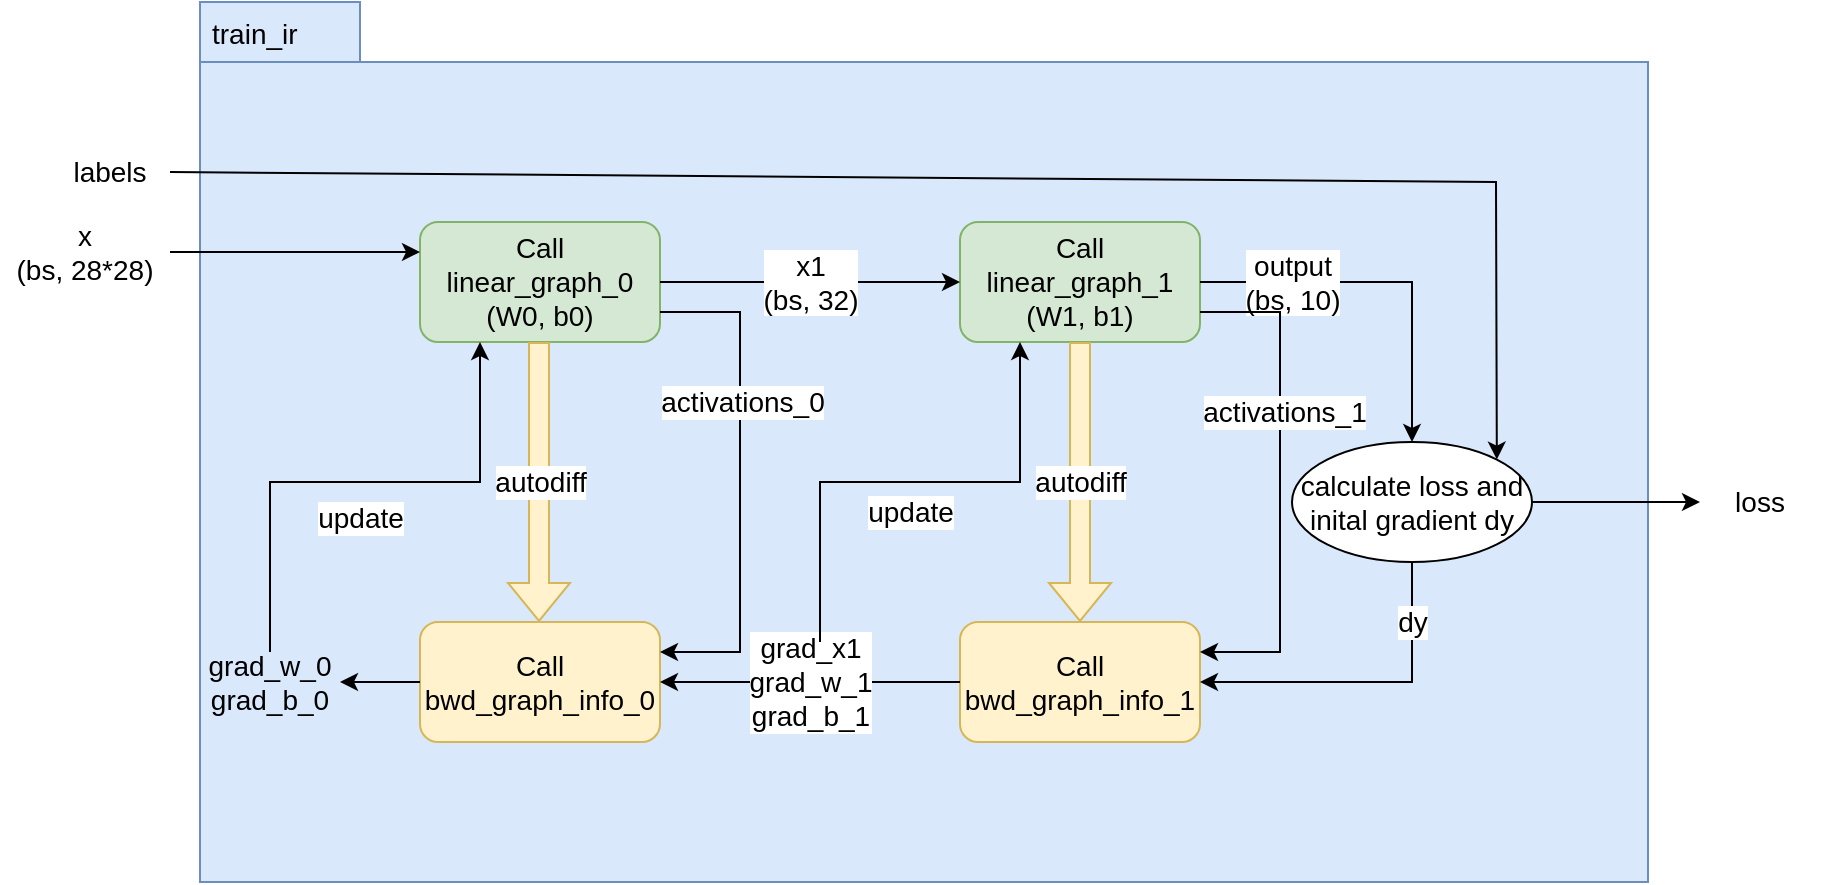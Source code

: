 <mxfile version="17.1.2" type="device"><diagram id="DXyVcbwKb3YMB4U0T4iA" name="Page-1"><mxGraphModel dx="1760" dy="1155" grid="1" gridSize="10" guides="1" tooltips="1" connect="1" arrows="1" fold="1" page="1" pageScale="1" pageWidth="827" pageHeight="1169" math="0" shadow="0"><root><mxCell id="0"/><mxCell id="1" parent="0"/><mxCell id="2idif6WWABexUHuJ_ZmJ-27" value="" style="rounded=0;whiteSpace=wrap;html=1;fontSize=14;fillColor=#dae8fc;strokeColor=#6c8ebf;" vertex="1" parent="1"><mxGeometry x="10" y="50" width="724" height="410" as="geometry"/></mxCell><mxCell id="2idif6WWABexUHuJ_ZmJ-1" value="&lt;div style=&quot;font-size: 14px;&quot;&gt;Call&lt;br style=&quot;font-size: 14px;&quot;&gt;&lt;/div&gt;&lt;div style=&quot;font-size: 14px;&quot;&gt;linear_graph_0&lt;/div&gt;&lt;div style=&quot;font-size: 14px;&quot;&gt;(W0, b0)&lt;br style=&quot;font-size: 14px;&quot;&gt;&lt;/div&gt;" style="rounded=1;whiteSpace=wrap;html=1;fillColor=#d5e8d4;strokeColor=#82b366;fontSize=14;" vertex="1" parent="1"><mxGeometry x="120" y="130" width="120" height="60" as="geometry"/></mxCell><mxCell id="2idif6WWABexUHuJ_ZmJ-3" value="" style="edgeStyle=orthogonalEdgeStyle;rounded=0;orthogonalLoop=1;jettySize=auto;html=1;entryX=0;entryY=0.25;entryDx=0;entryDy=0;fontSize=14;" edge="1" parent="1" source="2idif6WWABexUHuJ_ZmJ-2" target="2idif6WWABexUHuJ_ZmJ-1"><mxGeometry relative="1" as="geometry"/></mxCell><mxCell id="2idif6WWABexUHuJ_ZmJ-2" value="&lt;div style=&quot;font-size: 14px;&quot;&gt;x&lt;/div&gt;&lt;div style=&quot;font-size: 14px;&quot;&gt;(bs, 28*28)&lt;br style=&quot;font-size: 14px;&quot;&gt;&lt;/div&gt;" style="text;html=1;strokeColor=none;fillColor=none;align=center;verticalAlign=middle;whiteSpace=wrap;rounded=0;fontSize=14;" vertex="1" parent="1"><mxGeometry x="-90" y="130" width="85" height="30" as="geometry"/></mxCell><mxCell id="2idif6WWABexUHuJ_ZmJ-4" value="&lt;div style=&quot;font-size: 14px;&quot;&gt;Call&lt;br style=&quot;font-size: 14px;&quot;&gt;&lt;/div&gt;&lt;div style=&quot;font-size: 14px;&quot;&gt;linear_graph_1&lt;/div&gt;&lt;div style=&quot;font-size: 14px;&quot;&gt;(W1, b1)&lt;br style=&quot;font-size: 14px;&quot;&gt;&lt;/div&gt;" style="rounded=1;whiteSpace=wrap;html=1;fillColor=#d5e8d4;strokeColor=#82b366;fontSize=14;" vertex="1" parent="1"><mxGeometry x="390" y="130" width="120" height="60" as="geometry"/></mxCell><mxCell id="2idif6WWABexUHuJ_ZmJ-47" value="" style="edgeStyle=orthogonalEdgeStyle;rounded=0;orthogonalLoop=1;jettySize=auto;html=1;fontSize=14;" edge="1" parent="1" source="2idif6WWABexUHuJ_ZmJ-8" target="2idif6WWABexUHuJ_ZmJ-46"><mxGeometry relative="1" as="geometry"/></mxCell><mxCell id="2idif6WWABexUHuJ_ZmJ-8" value="calculate loss and inital gradient dy" style="ellipse;whiteSpace=wrap;html=1;fontSize=14;" vertex="1" parent="1"><mxGeometry x="556" y="240" width="120" height="60" as="geometry"/></mxCell><mxCell id="2idif6WWABexUHuJ_ZmJ-11" value="&lt;div style=&quot;font-size: 14px;&quot;&gt;Call&lt;br style=&quot;font-size: 14px;&quot;&gt;&lt;/div&gt;&lt;div style=&quot;font-size: 14px;&quot;&gt;bwd_graph_info_1&lt;/div&gt;" style="rounded=1;whiteSpace=wrap;html=1;fillColor=#fff2cc;strokeColor=#d6b656;fontSize=14;" vertex="1" parent="1"><mxGeometry x="390" y="330" width="120" height="60" as="geometry"/></mxCell><mxCell id="2idif6WWABexUHuJ_ZmJ-13" value="" style="endArrow=classic;html=1;rounded=0;exitX=0.5;exitY=1;exitDx=0;exitDy=0;entryX=1;entryY=0.5;entryDx=0;entryDy=0;fontSize=14;" edge="1" parent="1" source="2idif6WWABexUHuJ_ZmJ-8" target="2idif6WWABexUHuJ_ZmJ-11"><mxGeometry relative="1" as="geometry"><mxPoint x="590" y="360" as="sourcePoint"/><mxPoint x="690" y="360" as="targetPoint"/><Array as="points"><mxPoint x="616" y="360"/></Array></mxGeometry></mxCell><mxCell id="2idif6WWABexUHuJ_ZmJ-14" value="dy" style="edgeLabel;resizable=0;html=1;align=center;verticalAlign=middle;fontSize=14;" connectable="0" vertex="1" parent="2idif6WWABexUHuJ_ZmJ-13"><mxGeometry relative="1" as="geometry"><mxPoint x="23" y="-30" as="offset"/></mxGeometry></mxCell><mxCell id="2idif6WWABexUHuJ_ZmJ-15" value="" style="endArrow=classic;html=1;rounded=0;exitX=1;exitY=0.5;exitDx=0;exitDy=0;entryX=0.5;entryY=0;entryDx=0;entryDy=0;fontSize=14;" edge="1" parent="1" source="2idif6WWABexUHuJ_ZmJ-4" target="2idif6WWABexUHuJ_ZmJ-8"><mxGeometry relative="1" as="geometry"><mxPoint x="626" y="310" as="sourcePoint"/><mxPoint x="520" y="380" as="targetPoint"/><Array as="points"><mxPoint x="616" y="160"/></Array></mxGeometry></mxCell><mxCell id="2idif6WWABexUHuJ_ZmJ-16" value="&lt;div style=&quot;font-size: 14px;&quot;&gt;output&lt;/div&gt;&lt;div style=&quot;font-size: 14px;&quot;&gt;(bs, 10)&lt;/div&gt;" style="edgeLabel;resizable=0;html=1;align=center;verticalAlign=middle;fontSize=14;" connectable="0" vertex="1" parent="2idif6WWABexUHuJ_ZmJ-15"><mxGeometry relative="1" as="geometry"><mxPoint x="-47" as="offset"/></mxGeometry></mxCell><mxCell id="2idif6WWABexUHuJ_ZmJ-17" value="&lt;div style=&quot;font-size: 14px;&quot;&gt;Call&lt;br style=&quot;font-size: 14px;&quot;&gt;&lt;/div&gt;&lt;div style=&quot;font-size: 14px;&quot;&gt;bwd_graph_info_0&lt;/div&gt;" style="rounded=1;whiteSpace=wrap;html=1;fillColor=#fff2cc;strokeColor=#d6b656;fontSize=14;" vertex="1" parent="1"><mxGeometry x="120" y="330" width="120" height="60" as="geometry"/></mxCell><mxCell id="2idif6WWABexUHuJ_ZmJ-18" value="" style="endArrow=classic;html=1;rounded=0;entryX=0;entryY=0.5;entryDx=0;entryDy=0;exitX=1;exitY=0.5;exitDx=0;exitDy=0;fontSize=14;" edge="1" parent="1" source="2idif6WWABexUHuJ_ZmJ-1" target="2idif6WWABexUHuJ_ZmJ-4"><mxGeometry relative="1" as="geometry"><mxPoint x="270" y="175" as="sourcePoint"/><mxPoint x="370" y="175" as="targetPoint"/></mxGeometry></mxCell><mxCell id="2idif6WWABexUHuJ_ZmJ-19" value="&lt;div style=&quot;font-size: 14px;&quot;&gt;x1&lt;/div&gt;(bs, 32)" style="edgeLabel;resizable=0;html=1;align=center;verticalAlign=middle;fontSize=14;" connectable="0" vertex="1" parent="2idif6WWABexUHuJ_ZmJ-18"><mxGeometry relative="1" as="geometry"/></mxCell><mxCell id="2idif6WWABexUHuJ_ZmJ-20" value="" style="endArrow=classic;html=1;rounded=0;exitX=0;exitY=0.5;exitDx=0;exitDy=0;fontSize=14;" edge="1" parent="1" source="2idif6WWABexUHuJ_ZmJ-11" target="2idif6WWABexUHuJ_ZmJ-17"><mxGeometry relative="1" as="geometry"><mxPoint x="310" y="280" as="sourcePoint"/><mxPoint x="410" y="280" as="targetPoint"/></mxGeometry></mxCell><mxCell id="2idif6WWABexUHuJ_ZmJ-21" value="&lt;div style=&quot;font-size: 14px;&quot;&gt;grad_x1&lt;/div&gt;&lt;div style=&quot;font-size: 14px;&quot;&gt;grad_w_1&lt;/div&gt;&lt;div style=&quot;font-size: 14px;&quot;&gt;grad_b_1&lt;br style=&quot;font-size: 14px;&quot;&gt;&lt;/div&gt;" style="edgeLabel;resizable=0;html=1;align=center;verticalAlign=middle;fontSize=14;" connectable="0" vertex="1" parent="2idif6WWABexUHuJ_ZmJ-20"><mxGeometry relative="1" as="geometry"/></mxCell><mxCell id="2idif6WWABexUHuJ_ZmJ-22" value="&lt;div style=&quot;font-size: 14px&quot;&gt;grad_w_0&lt;/div&gt;&lt;div style=&quot;font-size: 14px&quot;&gt;grad_b_0&lt;br style=&quot;font-size: 14px&quot;&gt;&lt;/div&gt;" style="text;html=1;strokeColor=none;fillColor=none;align=center;verticalAlign=middle;whiteSpace=wrap;rounded=0;fontSize=14;" vertex="1" parent="1"><mxGeometry x="10" y="345" width="70" height="30" as="geometry"/></mxCell><mxCell id="2idif6WWABexUHuJ_ZmJ-23" value="" style="endArrow=classic;html=1;rounded=0;exitX=0;exitY=0.5;exitDx=0;exitDy=0;entryX=1;entryY=0.5;entryDx=0;entryDy=0;fontSize=14;" edge="1" parent="1" source="2idif6WWABexUHuJ_ZmJ-17" target="2idif6WWABexUHuJ_ZmJ-22"><mxGeometry width="50" height="50" relative="1" as="geometry"><mxPoint x="330" y="300" as="sourcePoint"/><mxPoint x="380" y="250" as="targetPoint"/></mxGeometry></mxCell><mxCell id="2idif6WWABexUHuJ_ZmJ-28" value="" style="endArrow=classic;html=1;rounded=0;exitX=0.5;exitY=0;exitDx=0;exitDy=0;entryX=0.25;entryY=1;entryDx=0;entryDy=0;fontSize=14;" edge="1" parent="1" source="2idif6WWABexUHuJ_ZmJ-22" target="2idif6WWABexUHuJ_ZmJ-1"><mxGeometry relative="1" as="geometry"><mxPoint x="300" y="480" as="sourcePoint"/><mxPoint x="460" y="480" as="targetPoint"/><Array as="points"><mxPoint x="45" y="260"/><mxPoint x="150" y="260"/></Array></mxGeometry></mxCell><mxCell id="2idif6WWABexUHuJ_ZmJ-29" value="update" style="edgeLabel;resizable=0;html=1;align=center;verticalAlign=middle;fontSize=14;" connectable="0" vertex="1" parent="2idif6WWABexUHuJ_ZmJ-28"><mxGeometry relative="1" as="geometry"><mxPoint y="18" as="offset"/></mxGeometry></mxCell><mxCell id="2idif6WWABexUHuJ_ZmJ-32" value="train_ir" style="text;align=left;verticalAlign=middle;spacingLeft=4;spacingRight=4;overflow=hidden;points=[[0,0.5],[1,0.5]];portConstraint=eastwest;rotatable=0;fillColor=#dae8fc;strokeColor=#6c8ebf;fontSize=14;" vertex="1" parent="1"><mxGeometry x="10" y="20" width="80" height="30" as="geometry"/></mxCell><mxCell id="2idif6WWABexUHuJ_ZmJ-33" value="" style="endArrow=classic;html=1;rounded=0;entryX=1;entryY=0;entryDx=0;entryDy=0;exitX=1;exitY=0.5;exitDx=0;exitDy=0;fontSize=14;" edge="1" parent="1" source="2idif6WWABexUHuJ_ZmJ-34" target="2idif6WWABexUHuJ_ZmJ-8"><mxGeometry width="50" height="50" relative="1" as="geometry"><mxPoint x="-10" y="170" as="sourcePoint"/><mxPoint x="400" y="450" as="targetPoint"/><Array as="points"><mxPoint x="658" y="110"/></Array></mxGeometry></mxCell><mxCell id="2idif6WWABexUHuJ_ZmJ-34" value="labels" style="text;html=1;strokeColor=none;fillColor=none;align=center;verticalAlign=middle;whiteSpace=wrap;rounded=0;fontSize=14;" vertex="1" parent="1"><mxGeometry x="-65" y="90" width="60" height="30" as="geometry"/></mxCell><mxCell id="2idif6WWABexUHuJ_ZmJ-36" value="" style="endArrow=classic;html=1;rounded=0;entryX=0.25;entryY=1;entryDx=0;entryDy=0;fontSize=14;" edge="1" parent="1" target="2idif6WWABexUHuJ_ZmJ-4"><mxGeometry relative="1" as="geometry"><mxPoint x="320" y="340" as="sourcePoint"/><mxPoint x="430" y="480" as="targetPoint"/><Array as="points"><mxPoint x="320" y="260"/><mxPoint x="420" y="260"/></Array></mxGeometry></mxCell><mxCell id="2idif6WWABexUHuJ_ZmJ-37" value="update" style="edgeLabel;resizable=0;html=1;align=center;verticalAlign=middle;fontSize=14;" connectable="0" vertex="1" parent="2idif6WWABexUHuJ_ZmJ-36"><mxGeometry relative="1" as="geometry"><mxPoint y="15" as="offset"/></mxGeometry></mxCell><mxCell id="2idif6WWABexUHuJ_ZmJ-39" value="" style="endArrow=classic;html=1;rounded=0;exitX=0.5;exitY=1;exitDx=0;exitDy=0;shape=flexArrow;fillColor=#fff2cc;strokeColor=#d6b656;fontSize=14;" edge="1" parent="1" source="2idif6WWABexUHuJ_ZmJ-4"><mxGeometry relative="1" as="geometry"><mxPoint x="330" y="480" as="sourcePoint"/><mxPoint x="450" y="330" as="targetPoint"/></mxGeometry></mxCell><mxCell id="2idif6WWABexUHuJ_ZmJ-40" value="autodiff" style="edgeLabel;resizable=0;html=1;align=center;verticalAlign=middle;fontSize=14;" connectable="0" vertex="1" parent="2idif6WWABexUHuJ_ZmJ-39"><mxGeometry relative="1" as="geometry"/></mxCell><mxCell id="2idif6WWABexUHuJ_ZmJ-41" value="" style="endArrow=classic;html=1;rounded=0;exitX=0.5;exitY=1;exitDx=0;exitDy=0;shape=flexArrow;fillColor=#fff2cc;strokeColor=#d6b656;fontSize=14;" edge="1" parent="1"><mxGeometry relative="1" as="geometry"><mxPoint x="179.5" y="190" as="sourcePoint"/><mxPoint x="179.5" y="330" as="targetPoint"/></mxGeometry></mxCell><mxCell id="2idif6WWABexUHuJ_ZmJ-42" value="autodiff" style="edgeLabel;resizable=0;html=1;align=center;verticalAlign=middle;fontSize=14;" connectable="0" vertex="1" parent="2idif6WWABexUHuJ_ZmJ-41"><mxGeometry relative="1" as="geometry"/></mxCell><mxCell id="2idif6WWABexUHuJ_ZmJ-46" value="loss" style="text;html=1;strokeColor=none;fillColor=none;align=center;verticalAlign=middle;whiteSpace=wrap;rounded=0;fontSize=14;" vertex="1" parent="1"><mxGeometry x="760" y="255" width="60" height="30" as="geometry"/></mxCell><mxCell id="2idif6WWABexUHuJ_ZmJ-48" value="" style="endArrow=classic;html=1;rounded=0;exitX=1;exitY=0.75;exitDx=0;exitDy=0;entryX=1;entryY=0.25;entryDx=0;entryDy=0;fontSize=14;" edge="1" parent="1" source="2idif6WWABexUHuJ_ZmJ-1" target="2idif6WWABexUHuJ_ZmJ-17"><mxGeometry width="50" height="50" relative="1" as="geometry"><mxPoint x="350" y="500" as="sourcePoint"/><mxPoint x="400" y="450" as="targetPoint"/><Array as="points"><mxPoint x="280" y="175"/><mxPoint x="280" y="345"/></Array></mxGeometry></mxCell><mxCell id="2idif6WWABexUHuJ_ZmJ-50" value="activations_0" style="edgeLabel;html=1;align=center;verticalAlign=middle;resizable=0;points=[];fontSize=14;" vertex="1" connectable="0" parent="2idif6WWABexUHuJ_ZmJ-48"><mxGeometry x="-0.32" y="1" relative="1" as="geometry"><mxPoint as="offset"/></mxGeometry></mxCell><mxCell id="2idif6WWABexUHuJ_ZmJ-49" value="" style="endArrow=classic;html=1;rounded=0;exitX=1;exitY=0.75;exitDx=0;exitDy=0;entryX=1;entryY=0.25;entryDx=0;entryDy=0;fontSize=14;" edge="1" parent="1"><mxGeometry width="50" height="50" relative="1" as="geometry"><mxPoint x="510" y="175" as="sourcePoint"/><mxPoint x="510" y="345" as="targetPoint"/><Array as="points"><mxPoint x="550" y="175"/><mxPoint x="550" y="345"/></Array></mxGeometry></mxCell><mxCell id="2idif6WWABexUHuJ_ZmJ-51" value="activations_1" style="edgeLabel;html=1;align=center;verticalAlign=middle;resizable=0;points=[];fontSize=14;" vertex="1" connectable="0" parent="2idif6WWABexUHuJ_ZmJ-49"><mxGeometry x="-0.28" y="2" relative="1" as="geometry"><mxPoint as="offset"/></mxGeometry></mxCell></root></mxGraphModel></diagram></mxfile>